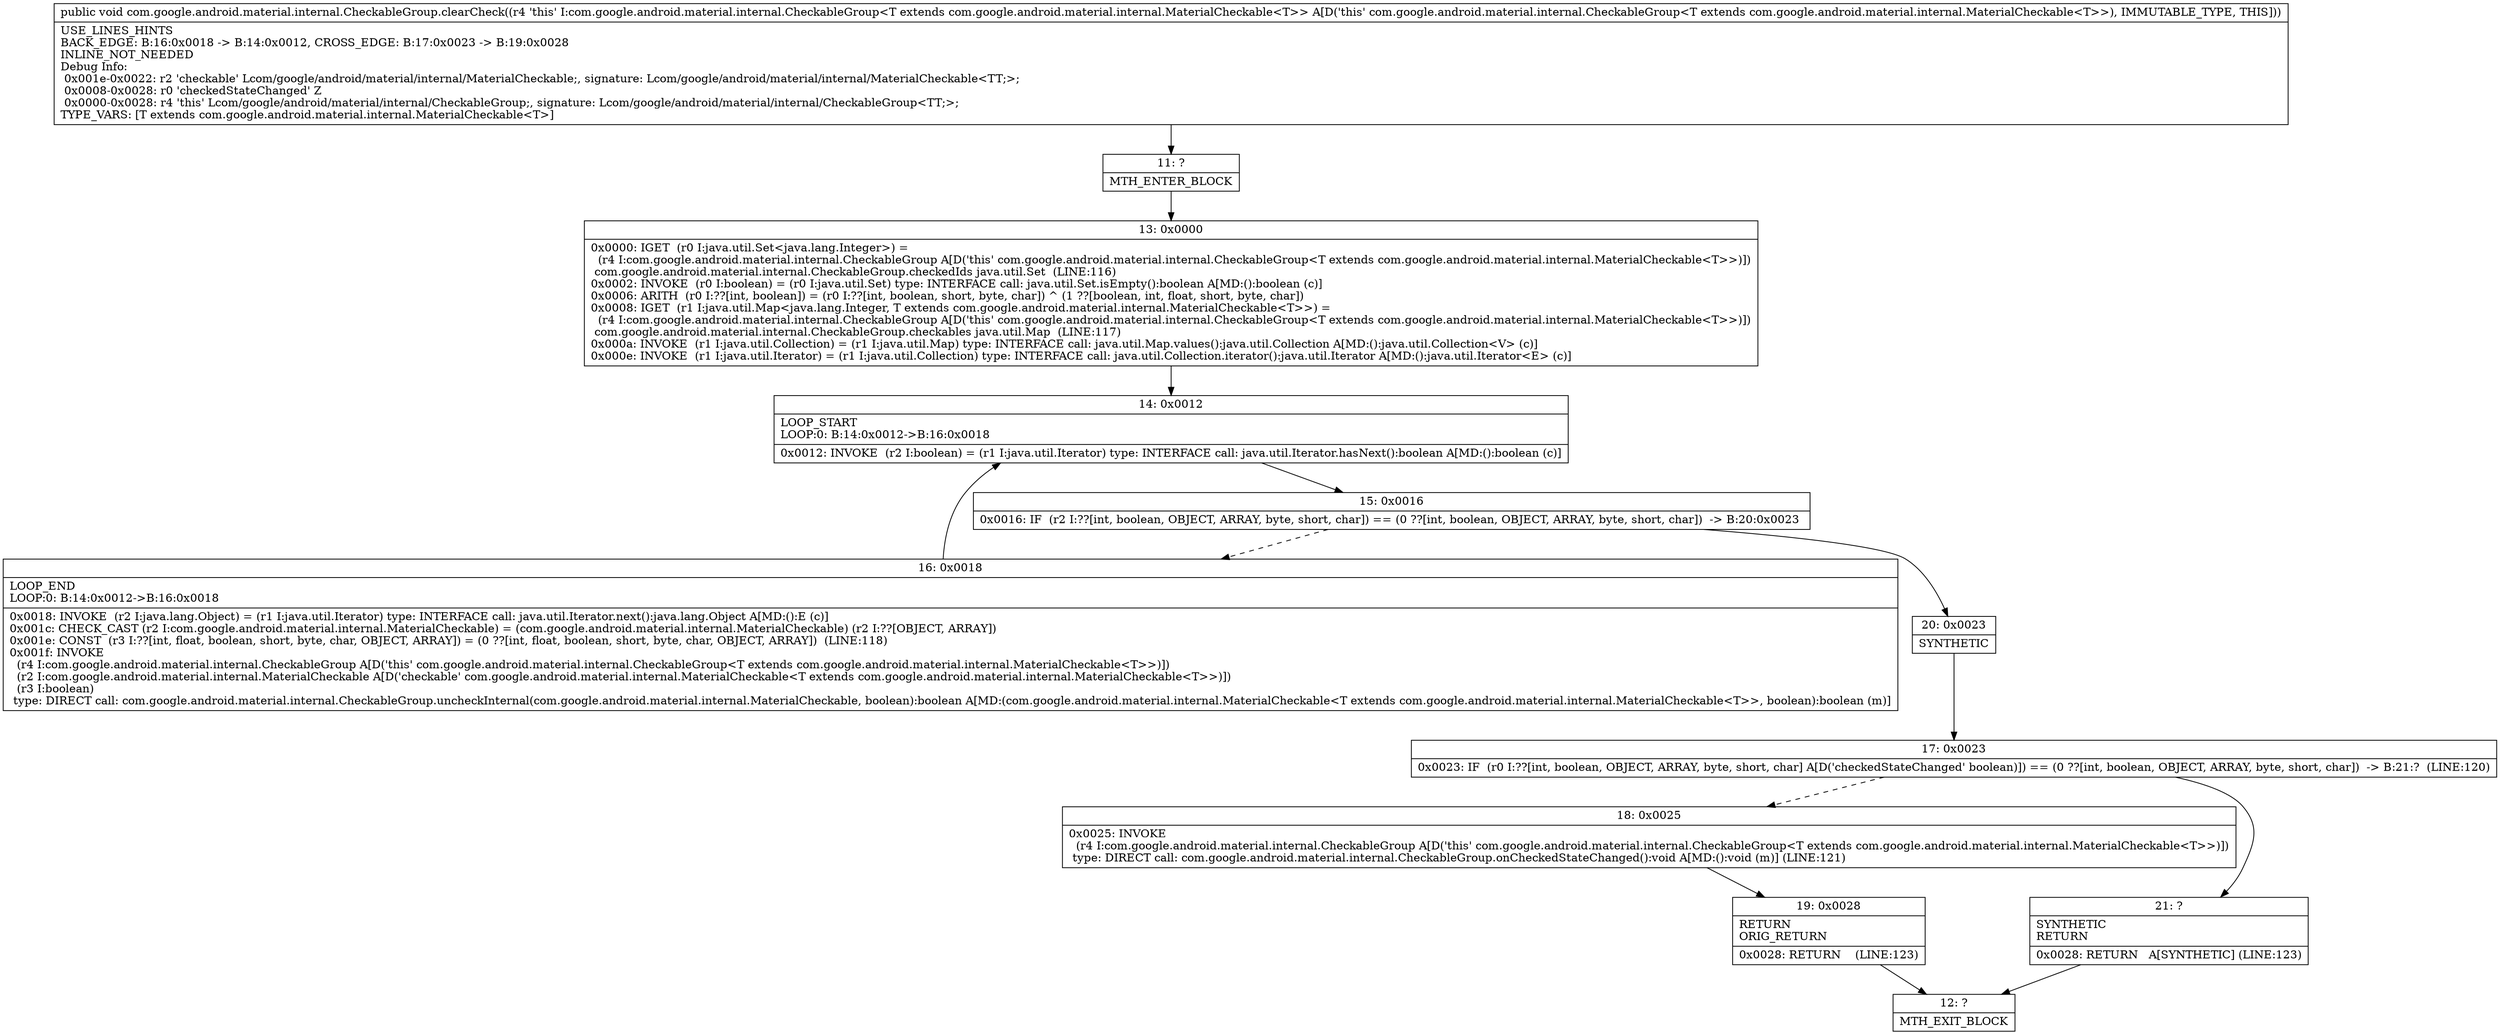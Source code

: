 digraph "CFG forcom.google.android.material.internal.CheckableGroup.clearCheck()V" {
Node_11 [shape=record,label="{11\:\ ?|MTH_ENTER_BLOCK\l}"];
Node_13 [shape=record,label="{13\:\ 0x0000|0x0000: IGET  (r0 I:java.util.Set\<java.lang.Integer\>) = \l  (r4 I:com.google.android.material.internal.CheckableGroup A[D('this' com.google.android.material.internal.CheckableGroup\<T extends com.google.android.material.internal.MaterialCheckable\<T\>\>)])\l com.google.android.material.internal.CheckableGroup.checkedIds java.util.Set  (LINE:116)\l0x0002: INVOKE  (r0 I:boolean) = (r0 I:java.util.Set) type: INTERFACE call: java.util.Set.isEmpty():boolean A[MD:():boolean (c)]\l0x0006: ARITH  (r0 I:??[int, boolean]) = (r0 I:??[int, boolean, short, byte, char]) ^ (1 ??[boolean, int, float, short, byte, char]) \l0x0008: IGET  (r1 I:java.util.Map\<java.lang.Integer, T extends com.google.android.material.internal.MaterialCheckable\<T\>\>) = \l  (r4 I:com.google.android.material.internal.CheckableGroup A[D('this' com.google.android.material.internal.CheckableGroup\<T extends com.google.android.material.internal.MaterialCheckable\<T\>\>)])\l com.google.android.material.internal.CheckableGroup.checkables java.util.Map  (LINE:117)\l0x000a: INVOKE  (r1 I:java.util.Collection) = (r1 I:java.util.Map) type: INTERFACE call: java.util.Map.values():java.util.Collection A[MD:():java.util.Collection\<V\> (c)]\l0x000e: INVOKE  (r1 I:java.util.Iterator) = (r1 I:java.util.Collection) type: INTERFACE call: java.util.Collection.iterator():java.util.Iterator A[MD:():java.util.Iterator\<E\> (c)]\l}"];
Node_14 [shape=record,label="{14\:\ 0x0012|LOOP_START\lLOOP:0: B:14:0x0012\-\>B:16:0x0018\l|0x0012: INVOKE  (r2 I:boolean) = (r1 I:java.util.Iterator) type: INTERFACE call: java.util.Iterator.hasNext():boolean A[MD:():boolean (c)]\l}"];
Node_15 [shape=record,label="{15\:\ 0x0016|0x0016: IF  (r2 I:??[int, boolean, OBJECT, ARRAY, byte, short, char]) == (0 ??[int, boolean, OBJECT, ARRAY, byte, short, char])  \-\> B:20:0x0023 \l}"];
Node_16 [shape=record,label="{16\:\ 0x0018|LOOP_END\lLOOP:0: B:14:0x0012\-\>B:16:0x0018\l|0x0018: INVOKE  (r2 I:java.lang.Object) = (r1 I:java.util.Iterator) type: INTERFACE call: java.util.Iterator.next():java.lang.Object A[MD:():E (c)]\l0x001c: CHECK_CAST (r2 I:com.google.android.material.internal.MaterialCheckable) = (com.google.android.material.internal.MaterialCheckable) (r2 I:??[OBJECT, ARRAY]) \l0x001e: CONST  (r3 I:??[int, float, boolean, short, byte, char, OBJECT, ARRAY]) = (0 ??[int, float, boolean, short, byte, char, OBJECT, ARRAY])  (LINE:118)\l0x001f: INVOKE  \l  (r4 I:com.google.android.material.internal.CheckableGroup A[D('this' com.google.android.material.internal.CheckableGroup\<T extends com.google.android.material.internal.MaterialCheckable\<T\>\>)])\l  (r2 I:com.google.android.material.internal.MaterialCheckable A[D('checkable' com.google.android.material.internal.MaterialCheckable\<T extends com.google.android.material.internal.MaterialCheckable\<T\>\>)])\l  (r3 I:boolean)\l type: DIRECT call: com.google.android.material.internal.CheckableGroup.uncheckInternal(com.google.android.material.internal.MaterialCheckable, boolean):boolean A[MD:(com.google.android.material.internal.MaterialCheckable\<T extends com.google.android.material.internal.MaterialCheckable\<T\>\>, boolean):boolean (m)]\l}"];
Node_20 [shape=record,label="{20\:\ 0x0023|SYNTHETIC\l}"];
Node_17 [shape=record,label="{17\:\ 0x0023|0x0023: IF  (r0 I:??[int, boolean, OBJECT, ARRAY, byte, short, char] A[D('checkedStateChanged' boolean)]) == (0 ??[int, boolean, OBJECT, ARRAY, byte, short, char])  \-\> B:21:?  (LINE:120)\l}"];
Node_18 [shape=record,label="{18\:\ 0x0025|0x0025: INVOKE  \l  (r4 I:com.google.android.material.internal.CheckableGroup A[D('this' com.google.android.material.internal.CheckableGroup\<T extends com.google.android.material.internal.MaterialCheckable\<T\>\>)])\l type: DIRECT call: com.google.android.material.internal.CheckableGroup.onCheckedStateChanged():void A[MD:():void (m)] (LINE:121)\l}"];
Node_19 [shape=record,label="{19\:\ 0x0028|RETURN\lORIG_RETURN\l|0x0028: RETURN    (LINE:123)\l}"];
Node_12 [shape=record,label="{12\:\ ?|MTH_EXIT_BLOCK\l}"];
Node_21 [shape=record,label="{21\:\ ?|SYNTHETIC\lRETURN\l|0x0028: RETURN   A[SYNTHETIC] (LINE:123)\l}"];
MethodNode[shape=record,label="{public void com.google.android.material.internal.CheckableGroup.clearCheck((r4 'this' I:com.google.android.material.internal.CheckableGroup\<T extends com.google.android.material.internal.MaterialCheckable\<T\>\> A[D('this' com.google.android.material.internal.CheckableGroup\<T extends com.google.android.material.internal.MaterialCheckable\<T\>\>), IMMUTABLE_TYPE, THIS]))  | USE_LINES_HINTS\lBACK_EDGE: B:16:0x0018 \-\> B:14:0x0012, CROSS_EDGE: B:17:0x0023 \-\> B:19:0x0028\lINLINE_NOT_NEEDED\lDebug Info:\l  0x001e\-0x0022: r2 'checkable' Lcom\/google\/android\/material\/internal\/MaterialCheckable;, signature: Lcom\/google\/android\/material\/internal\/MaterialCheckable\<TT;\>;\l  0x0008\-0x0028: r0 'checkedStateChanged' Z\l  0x0000\-0x0028: r4 'this' Lcom\/google\/android\/material\/internal\/CheckableGroup;, signature: Lcom\/google\/android\/material\/internal\/CheckableGroup\<TT;\>;\lTYPE_VARS: [T extends com.google.android.material.internal.MaterialCheckable\<T\>]\l}"];
MethodNode -> Node_11;Node_11 -> Node_13;
Node_13 -> Node_14;
Node_14 -> Node_15;
Node_15 -> Node_16[style=dashed];
Node_15 -> Node_20;
Node_16 -> Node_14;
Node_20 -> Node_17;
Node_17 -> Node_18[style=dashed];
Node_17 -> Node_21;
Node_18 -> Node_19;
Node_19 -> Node_12;
Node_21 -> Node_12;
}

